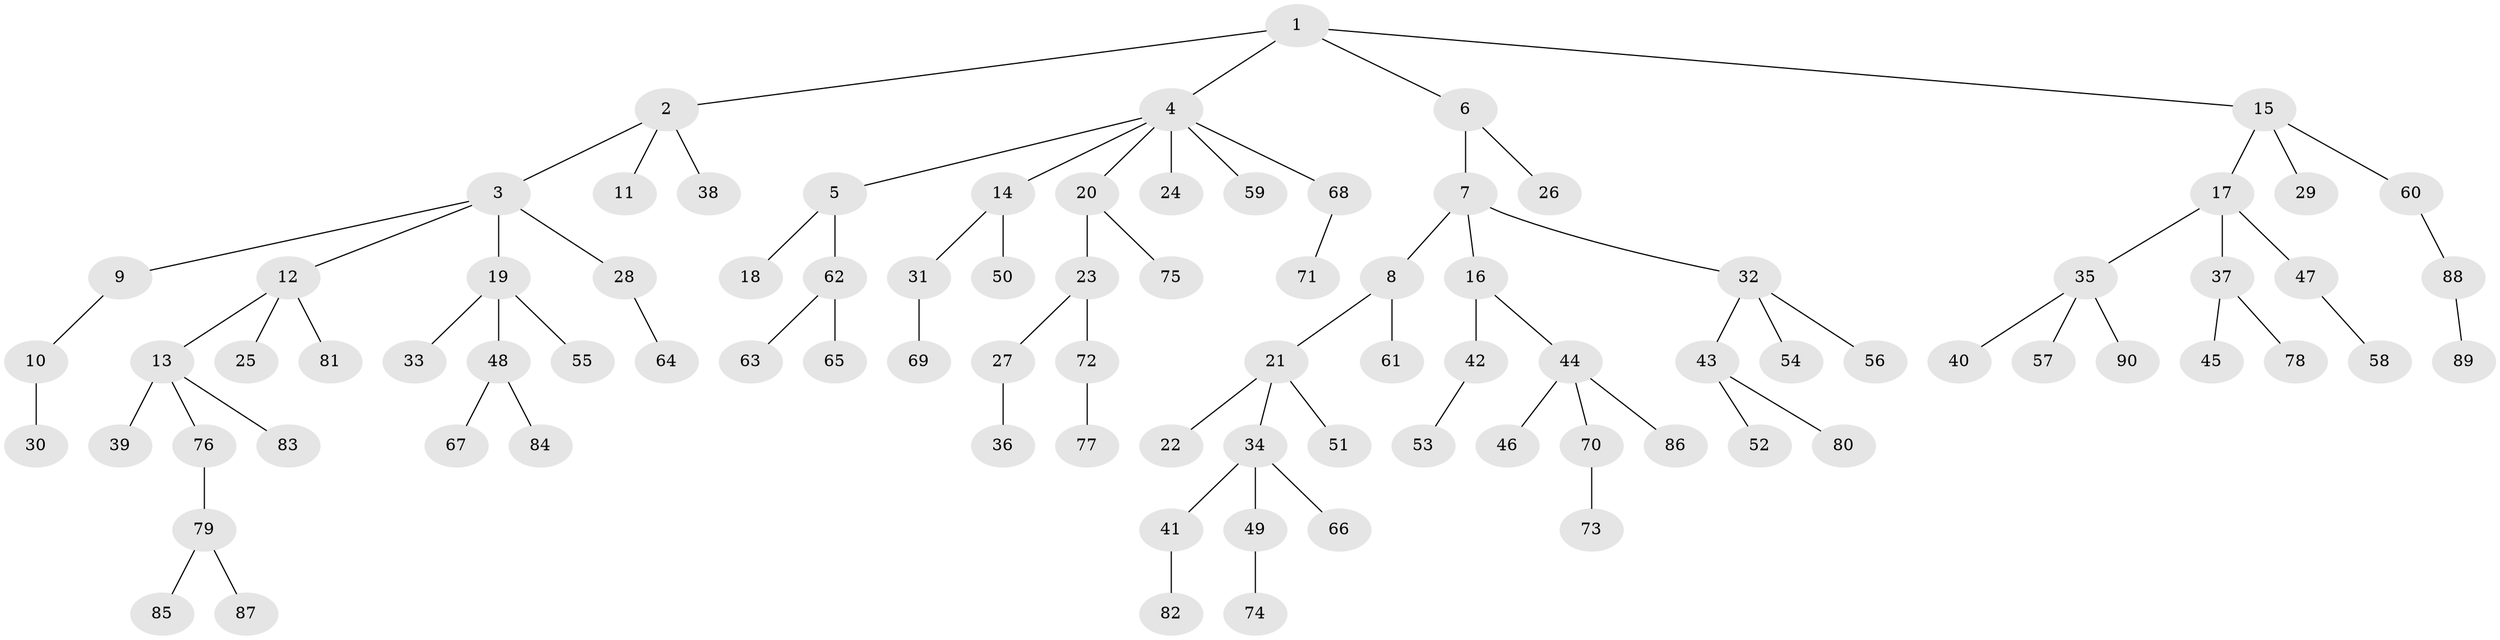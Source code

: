 // coarse degree distribution, {4: 0.07936507936507936, 5: 0.031746031746031744, 1: 0.6825396825396826, 2: 0.1111111111111111, 3: 0.06349206349206349, 8: 0.015873015873015872, 17: 0.015873015873015872}
// Generated by graph-tools (version 1.1) at 2025/56/03/04/25 21:56:02]
// undirected, 90 vertices, 89 edges
graph export_dot {
graph [start="1"]
  node [color=gray90,style=filled];
  1;
  2;
  3;
  4;
  5;
  6;
  7;
  8;
  9;
  10;
  11;
  12;
  13;
  14;
  15;
  16;
  17;
  18;
  19;
  20;
  21;
  22;
  23;
  24;
  25;
  26;
  27;
  28;
  29;
  30;
  31;
  32;
  33;
  34;
  35;
  36;
  37;
  38;
  39;
  40;
  41;
  42;
  43;
  44;
  45;
  46;
  47;
  48;
  49;
  50;
  51;
  52;
  53;
  54;
  55;
  56;
  57;
  58;
  59;
  60;
  61;
  62;
  63;
  64;
  65;
  66;
  67;
  68;
  69;
  70;
  71;
  72;
  73;
  74;
  75;
  76;
  77;
  78;
  79;
  80;
  81;
  82;
  83;
  84;
  85;
  86;
  87;
  88;
  89;
  90;
  1 -- 2;
  1 -- 4;
  1 -- 6;
  1 -- 15;
  2 -- 3;
  2 -- 11;
  2 -- 38;
  3 -- 9;
  3 -- 12;
  3 -- 19;
  3 -- 28;
  4 -- 5;
  4 -- 14;
  4 -- 20;
  4 -- 24;
  4 -- 59;
  4 -- 68;
  5 -- 18;
  5 -- 62;
  6 -- 7;
  6 -- 26;
  7 -- 8;
  7 -- 16;
  7 -- 32;
  8 -- 21;
  8 -- 61;
  9 -- 10;
  10 -- 30;
  12 -- 13;
  12 -- 25;
  12 -- 81;
  13 -- 39;
  13 -- 76;
  13 -- 83;
  14 -- 31;
  14 -- 50;
  15 -- 17;
  15 -- 29;
  15 -- 60;
  16 -- 42;
  16 -- 44;
  17 -- 35;
  17 -- 37;
  17 -- 47;
  19 -- 33;
  19 -- 48;
  19 -- 55;
  20 -- 23;
  20 -- 75;
  21 -- 22;
  21 -- 34;
  21 -- 51;
  23 -- 27;
  23 -- 72;
  27 -- 36;
  28 -- 64;
  31 -- 69;
  32 -- 43;
  32 -- 54;
  32 -- 56;
  34 -- 41;
  34 -- 49;
  34 -- 66;
  35 -- 40;
  35 -- 57;
  35 -- 90;
  37 -- 45;
  37 -- 78;
  41 -- 82;
  42 -- 53;
  43 -- 52;
  43 -- 80;
  44 -- 46;
  44 -- 70;
  44 -- 86;
  47 -- 58;
  48 -- 67;
  48 -- 84;
  49 -- 74;
  60 -- 88;
  62 -- 63;
  62 -- 65;
  68 -- 71;
  70 -- 73;
  72 -- 77;
  76 -- 79;
  79 -- 85;
  79 -- 87;
  88 -- 89;
}

